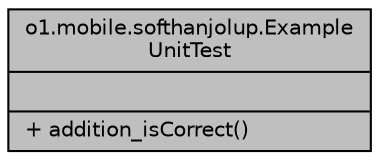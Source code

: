 digraph "o1.mobile.softhanjolup.ExampleUnitTest"
{
 // LATEX_PDF_SIZE
  edge [fontname="Helvetica",fontsize="10",labelfontname="Helvetica",labelfontsize="10"];
  node [fontname="Helvetica",fontsize="10",shape=record];
  Node1 [label="{o1.mobile.softhanjolup.Example\lUnitTest\n||+ addition_isCorrect()\l}",height=0.2,width=0.4,color="black", fillcolor="grey75", style="filled", fontcolor="black",tooltip=" "];
}
